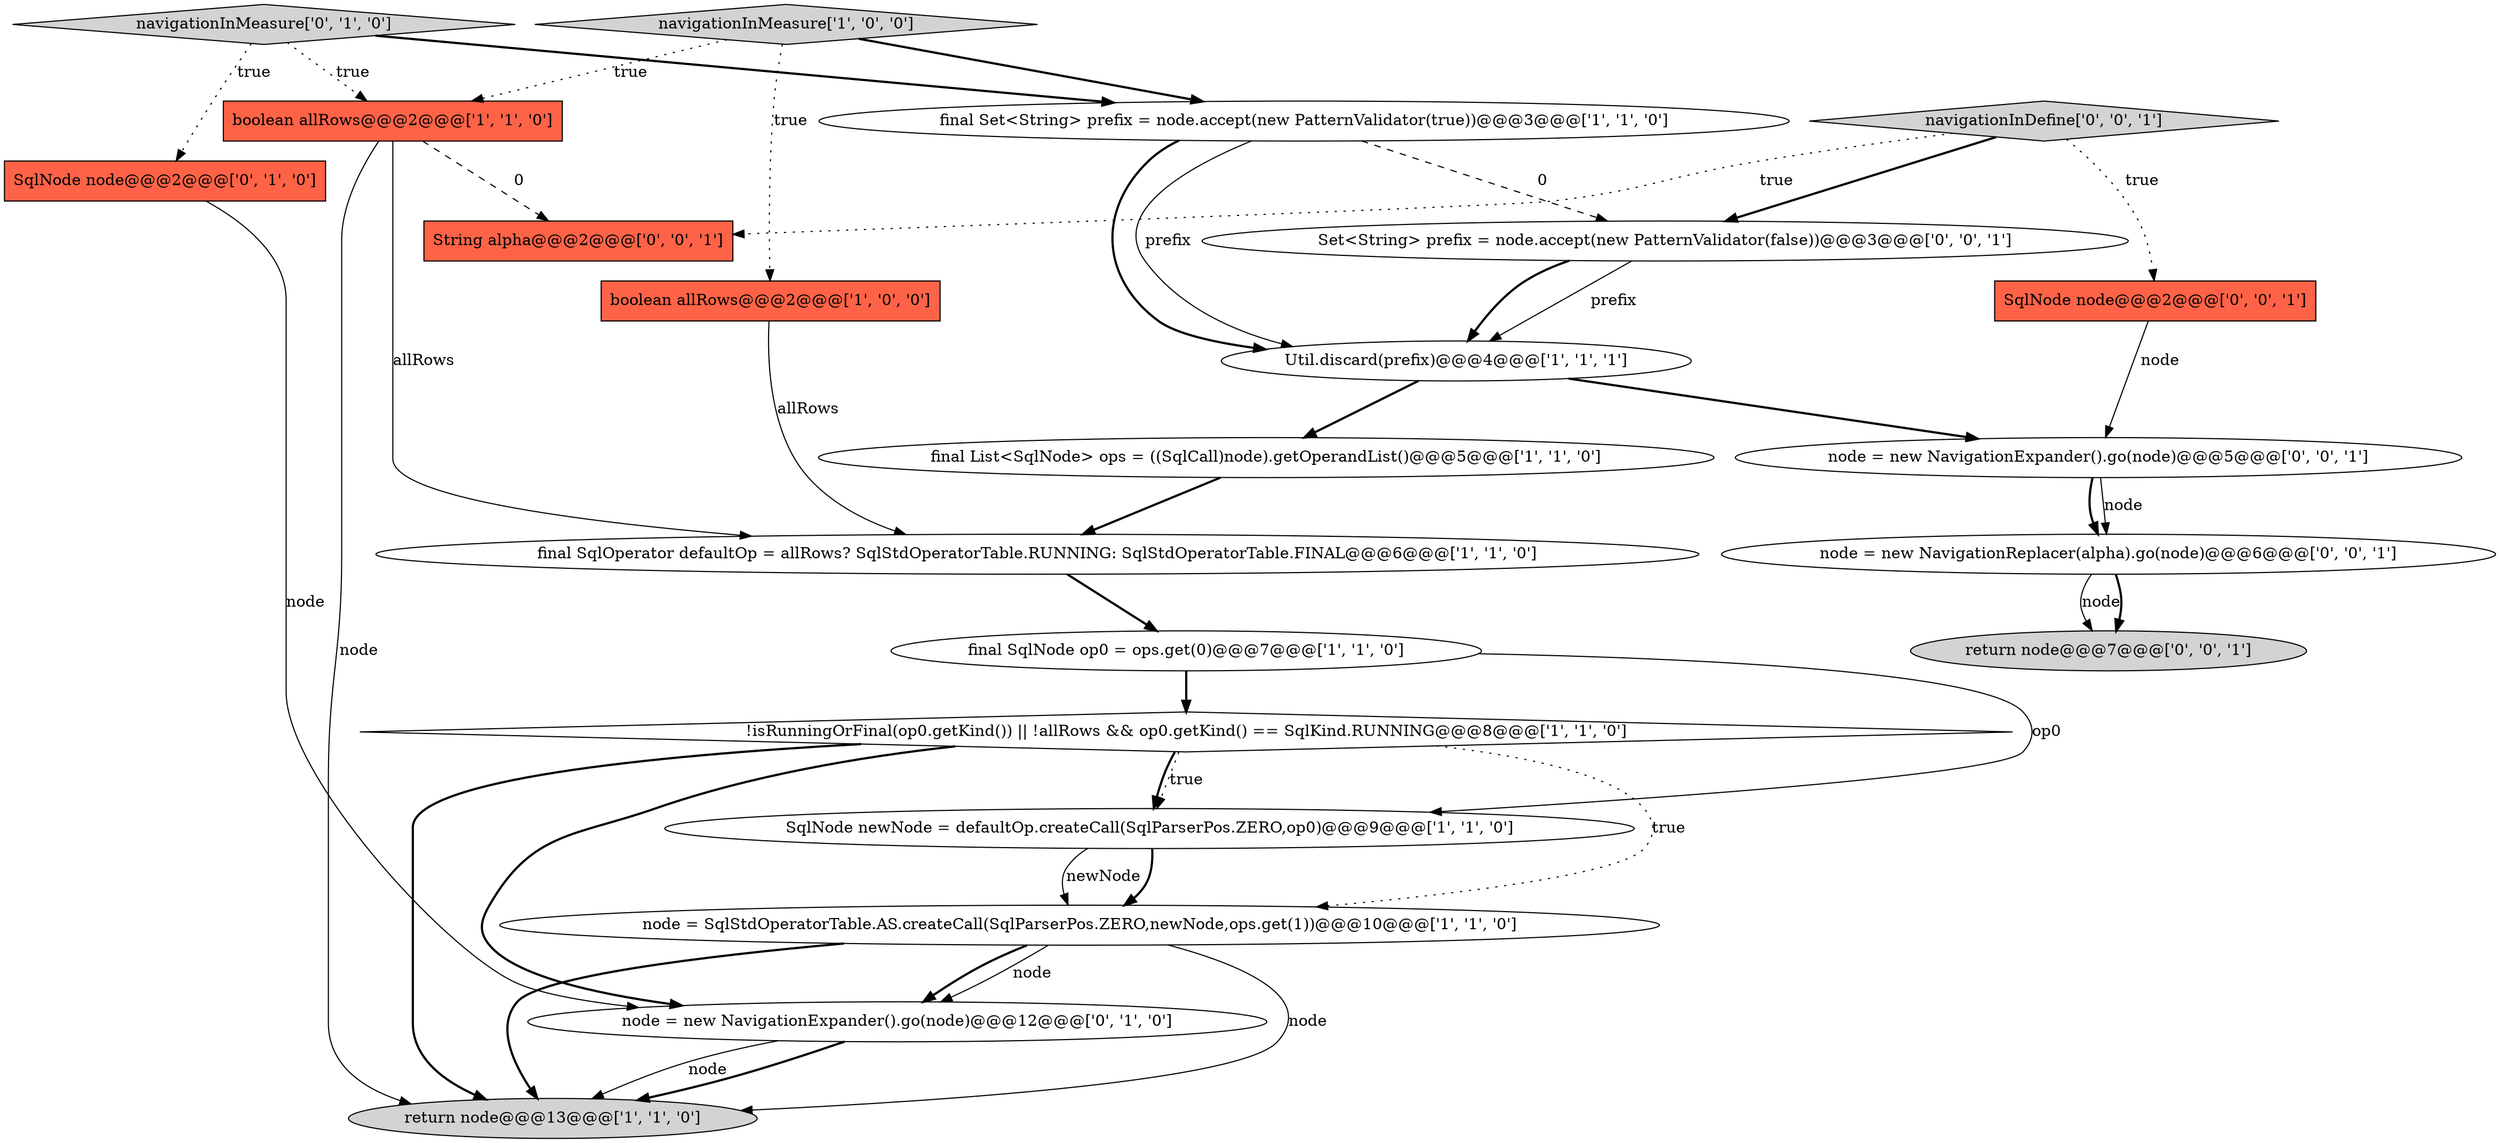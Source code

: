 digraph {
10 [style = filled, label = "boolean allRows@@@2@@@['1', '1', '0']", fillcolor = tomato, shape = box image = "AAA0AAABBB1BBB"];
17 [style = filled, label = "navigationInDefine['0', '0', '1']", fillcolor = lightgray, shape = diamond image = "AAA0AAABBB3BBB"];
4 [style = filled, label = "!isRunningOrFinal(op0.getKind()) || !allRows && op0.getKind() == SqlKind.RUNNING@@@8@@@['1', '1', '0']", fillcolor = white, shape = diamond image = "AAA0AAABBB1BBB"];
3 [style = filled, label = "return node@@@13@@@['1', '1', '0']", fillcolor = lightgray, shape = ellipse image = "AAA0AAABBB1BBB"];
16 [style = filled, label = "Set<String> prefix = node.accept(new PatternValidator(false))@@@3@@@['0', '0', '1']", fillcolor = white, shape = ellipse image = "AAA0AAABBB3BBB"];
12 [style = filled, label = "SqlNode node@@@2@@@['0', '1', '0']", fillcolor = tomato, shape = box image = "AAA0AAABBB2BBB"];
19 [style = filled, label = "SqlNode node@@@2@@@['0', '0', '1']", fillcolor = tomato, shape = box image = "AAA0AAABBB3BBB"];
11 [style = filled, label = "final SqlNode op0 = ops.get(0)@@@7@@@['1', '1', '0']", fillcolor = white, shape = ellipse image = "AAA0AAABBB1BBB"];
5 [style = filled, label = "SqlNode newNode = defaultOp.createCall(SqlParserPos.ZERO,op0)@@@9@@@['1', '1', '0']", fillcolor = white, shape = ellipse image = "AAA0AAABBB1BBB"];
13 [style = filled, label = "node = new NavigationExpander().go(node)@@@12@@@['0', '1', '0']", fillcolor = white, shape = ellipse image = "AAA1AAABBB2BBB"];
18 [style = filled, label = "node = new NavigationExpander().go(node)@@@5@@@['0', '0', '1']", fillcolor = white, shape = ellipse image = "AAA0AAABBB3BBB"];
15 [style = filled, label = "return node@@@7@@@['0', '0', '1']", fillcolor = lightgray, shape = ellipse image = "AAA0AAABBB3BBB"];
20 [style = filled, label = "node = new NavigationReplacer(alpha).go(node)@@@6@@@['0', '0', '1']", fillcolor = white, shape = ellipse image = "AAA0AAABBB3BBB"];
7 [style = filled, label = "Util.discard(prefix)@@@4@@@['1', '1', '1']", fillcolor = white, shape = ellipse image = "AAA0AAABBB1BBB"];
9 [style = filled, label = "node = SqlStdOperatorTable.AS.createCall(SqlParserPos.ZERO,newNode,ops.get(1))@@@10@@@['1', '1', '0']", fillcolor = white, shape = ellipse image = "AAA0AAABBB1BBB"];
21 [style = filled, label = "String alpha@@@2@@@['0', '0', '1']", fillcolor = tomato, shape = box image = "AAA0AAABBB3BBB"];
8 [style = filled, label = "final SqlOperator defaultOp = allRows? SqlStdOperatorTable.RUNNING: SqlStdOperatorTable.FINAL@@@6@@@['1', '1', '0']", fillcolor = white, shape = ellipse image = "AAA0AAABBB1BBB"];
6 [style = filled, label = "final Set<String> prefix = node.accept(new PatternValidator(true))@@@3@@@['1', '1', '0']", fillcolor = white, shape = ellipse image = "AAA0AAABBB1BBB"];
0 [style = filled, label = "final List<SqlNode> ops = ((SqlCall)node).getOperandList()@@@5@@@['1', '1', '0']", fillcolor = white, shape = ellipse image = "AAA0AAABBB1BBB"];
14 [style = filled, label = "navigationInMeasure['0', '1', '0']", fillcolor = lightgray, shape = diamond image = "AAA0AAABBB2BBB"];
2 [style = filled, label = "navigationInMeasure['1', '0', '0']", fillcolor = lightgray, shape = diamond image = "AAA0AAABBB1BBB"];
1 [style = filled, label = "boolean allRows@@@2@@@['1', '0', '0']", fillcolor = tomato, shape = box image = "AAA0AAABBB1BBB"];
17->19 [style = dotted, label="true"];
11->4 [style = bold, label=""];
18->20 [style = bold, label=""];
18->20 [style = solid, label="node"];
6->7 [style = solid, label="prefix"];
7->18 [style = bold, label=""];
20->15 [style = solid, label="node"];
10->3 [style = solid, label="node"];
4->5 [style = bold, label=""];
20->15 [style = bold, label=""];
9->3 [style = bold, label=""];
9->13 [style = bold, label=""];
10->21 [style = dashed, label="0"];
0->8 [style = bold, label=""];
5->9 [style = bold, label=""];
16->7 [style = solid, label="prefix"];
14->12 [style = dotted, label="true"];
2->10 [style = dotted, label="true"];
10->8 [style = solid, label="allRows"];
9->3 [style = solid, label="node"];
8->11 [style = bold, label=""];
2->1 [style = dotted, label="true"];
9->13 [style = solid, label="node"];
13->3 [style = solid, label="node"];
7->0 [style = bold, label=""];
1->8 [style = solid, label="allRows"];
6->16 [style = dashed, label="0"];
14->10 [style = dotted, label="true"];
14->6 [style = bold, label=""];
19->18 [style = solid, label="node"];
2->6 [style = bold, label=""];
13->3 [style = bold, label=""];
4->13 [style = bold, label=""];
16->7 [style = bold, label=""];
4->5 [style = dotted, label="true"];
4->9 [style = dotted, label="true"];
17->21 [style = dotted, label="true"];
6->7 [style = bold, label=""];
12->13 [style = solid, label="node"];
11->5 [style = solid, label="op0"];
5->9 [style = solid, label="newNode"];
17->16 [style = bold, label=""];
4->3 [style = bold, label=""];
}
